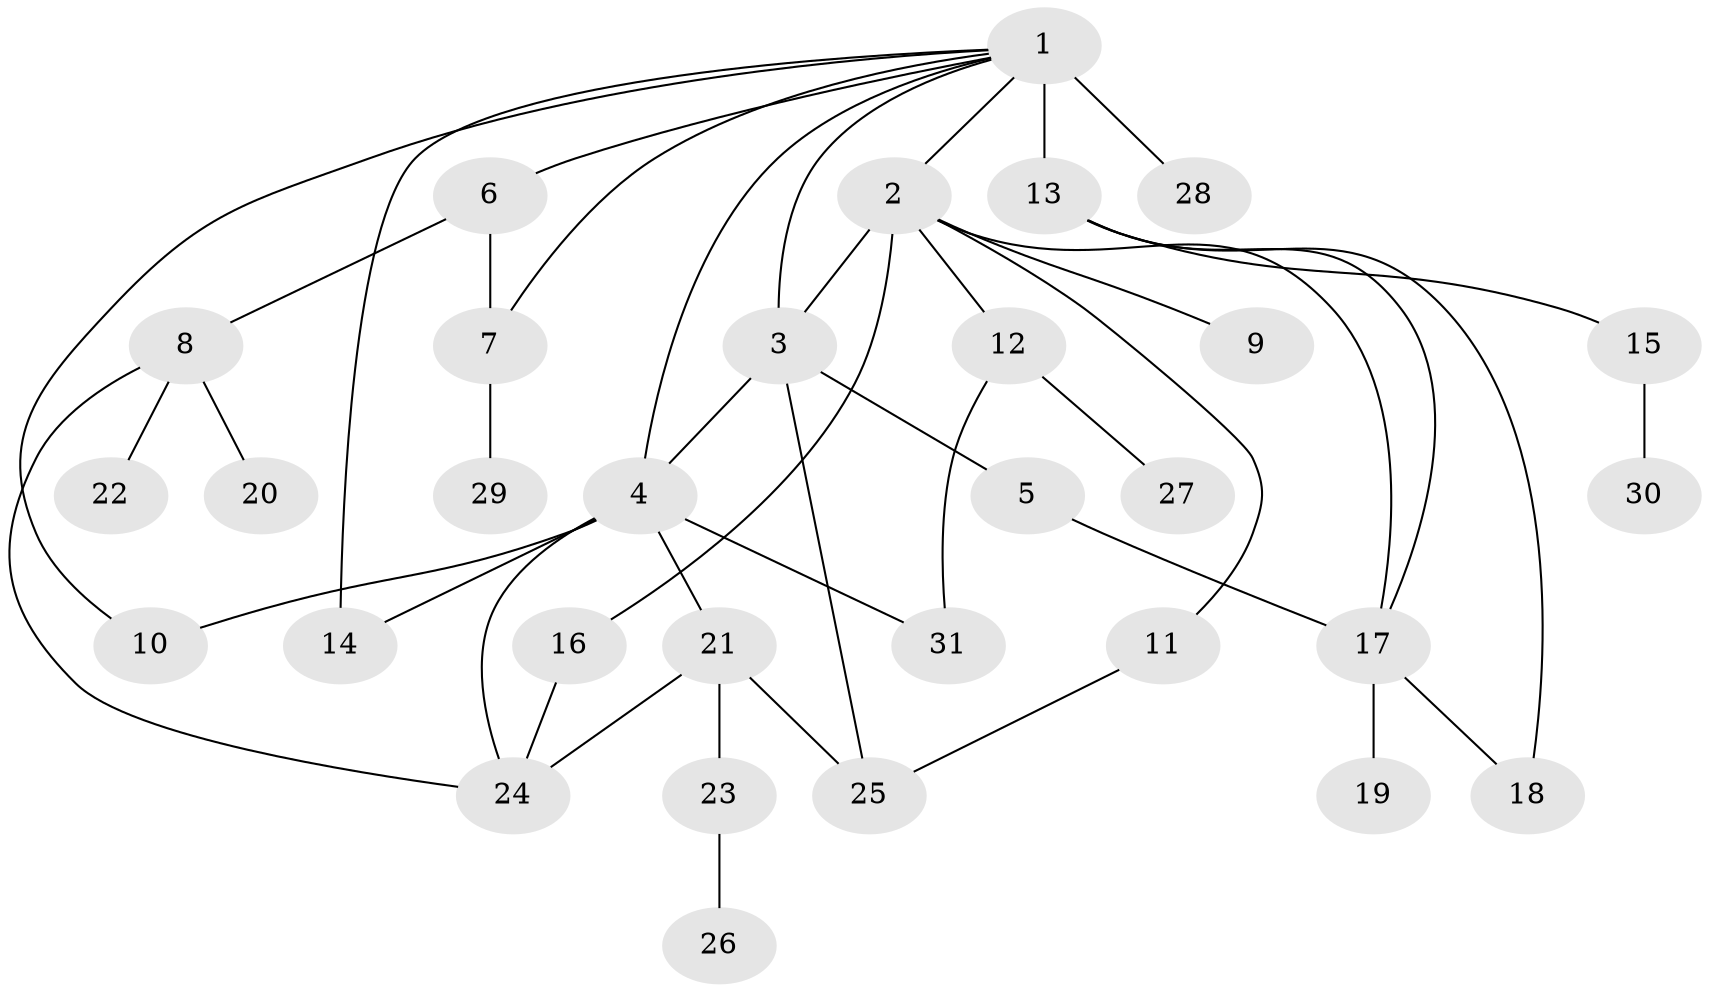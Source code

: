 // original degree distribution, {19: 0.012987012987012988, 10: 0.012987012987012988, 1: 0.5194805194805194, 7: 0.012987012987012988, 5: 0.03896103896103896, 3: 0.11688311688311688, 4: 0.06493506493506493, 2: 0.19480519480519481, 8: 0.025974025974025976}
// Generated by graph-tools (version 1.1) at 2025/50/03/04/25 22:50:04]
// undirected, 31 vertices, 44 edges
graph export_dot {
  node [color=gray90,style=filled];
  1;
  2;
  3;
  4;
  5;
  6;
  7;
  8;
  9;
  10;
  11;
  12;
  13;
  14;
  15;
  16;
  17;
  18;
  19;
  20;
  21;
  22;
  23;
  24;
  25;
  26;
  27;
  28;
  29;
  30;
  31;
  1 -- 2 [weight=1.0];
  1 -- 3 [weight=1.0];
  1 -- 4 [weight=1.0];
  1 -- 6 [weight=1.0];
  1 -- 7 [weight=1.0];
  1 -- 10 [weight=1.0];
  1 -- 13 [weight=10.0];
  1 -- 14 [weight=1.0];
  1 -- 28 [weight=1.0];
  2 -- 3 [weight=1.0];
  2 -- 9 [weight=1.0];
  2 -- 11 [weight=1.0];
  2 -- 12 [weight=1.0];
  2 -- 16 [weight=1.0];
  2 -- 17 [weight=1.0];
  3 -- 4 [weight=2.0];
  3 -- 5 [weight=1.0];
  3 -- 25 [weight=1.0];
  4 -- 10 [weight=1.0];
  4 -- 14 [weight=1.0];
  4 -- 21 [weight=1.0];
  4 -- 24 [weight=1.0];
  4 -- 31 [weight=1.0];
  5 -- 17 [weight=1.0];
  6 -- 7 [weight=1.0];
  6 -- 8 [weight=1.0];
  7 -- 29 [weight=1.0];
  8 -- 20 [weight=1.0];
  8 -- 22 [weight=1.0];
  8 -- 24 [weight=1.0];
  11 -- 25 [weight=1.0];
  12 -- 27 [weight=1.0];
  12 -- 31 [weight=1.0];
  13 -- 15 [weight=1.0];
  13 -- 17 [weight=1.0];
  13 -- 18 [weight=1.0];
  15 -- 30 [weight=1.0];
  16 -- 24 [weight=1.0];
  17 -- 18 [weight=1.0];
  17 -- 19 [weight=3.0];
  21 -- 23 [weight=6.0];
  21 -- 24 [weight=1.0];
  21 -- 25 [weight=1.0];
  23 -- 26 [weight=1.0];
}
